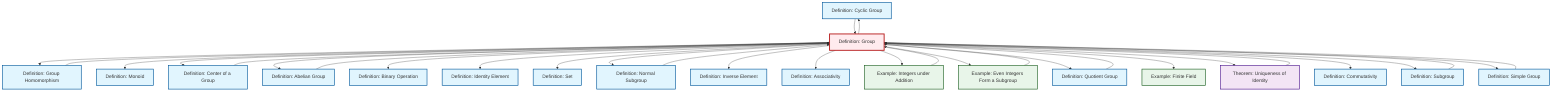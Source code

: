 graph TD
    classDef definition fill:#e1f5fe,stroke:#01579b,stroke-width:2px
    classDef theorem fill:#f3e5f5,stroke:#4a148c,stroke-width:2px
    classDef axiom fill:#fff3e0,stroke:#e65100,stroke-width:2px
    classDef example fill:#e8f5e9,stroke:#1b5e20,stroke-width:2px
    classDef current fill:#ffebee,stroke:#b71c1c,stroke-width:3px
    def-cyclic-group["Definition: Cyclic Group"]:::definition
    def-binary-operation["Definition: Binary Operation"]:::definition
    def-associativity["Definition: Associativity"]:::definition
    def-abelian-group["Definition: Abelian Group"]:::definition
    ex-integers-addition["Example: Integers under Addition"]:::example
    def-subgroup["Definition: Subgroup"]:::definition
    def-group["Definition: Group"]:::definition
    def-inverse-element["Definition: Inverse Element"]:::definition
    def-quotient-group["Definition: Quotient Group"]:::definition
    def-center-of-group["Definition: Center of a Group"]:::definition
    def-monoid["Definition: Monoid"]:::definition
    ex-finite-field["Example: Finite Field"]:::example
    def-simple-group["Definition: Simple Group"]:::definition
    def-set["Definition: Set"]:::definition
    def-commutativity["Definition: Commutativity"]:::definition
    thm-unique-identity["Theorem: Uniqueness of Identity"]:::theorem
    def-normal-subgroup["Definition: Normal Subgroup"]:::definition
    def-identity-element["Definition: Identity Element"]:::definition
    def-homomorphism["Definition: Group Homomorphism"]:::definition
    ex-even-integers-subgroup["Example: Even Integers Form a Subgroup"]:::example
    def-group --> def-homomorphism
    def-group --> def-monoid
    def-group --> def-center-of-group
    def-abelian-group --> def-group
    def-group --> def-abelian-group
    def-group --> def-binary-operation
    def-group --> def-identity-element
    def-quotient-group --> def-group
    thm-unique-identity --> def-group
    def-homomorphism --> def-group
    def-group --> def-set
    ex-even-integers-subgroup --> def-group
    def-group --> def-normal-subgroup
    def-group --> def-inverse-element
    def-cyclic-group --> def-group
    def-group --> def-associativity
    def-group --> ex-integers-addition
    ex-integers-addition --> def-group
    def-simple-group --> def-group
    def-group --> ex-even-integers-subgroup
    def-subgroup --> def-group
    def-normal-subgroup --> def-group
    def-group --> def-quotient-group
    def-group --> ex-finite-field
    def-group --> thm-unique-identity
    def-group --> def-cyclic-group
    def-group --> def-commutativity
    def-group --> def-subgroup
    def-group --> def-simple-group
    def-center-of-group --> def-group
    class def-group current